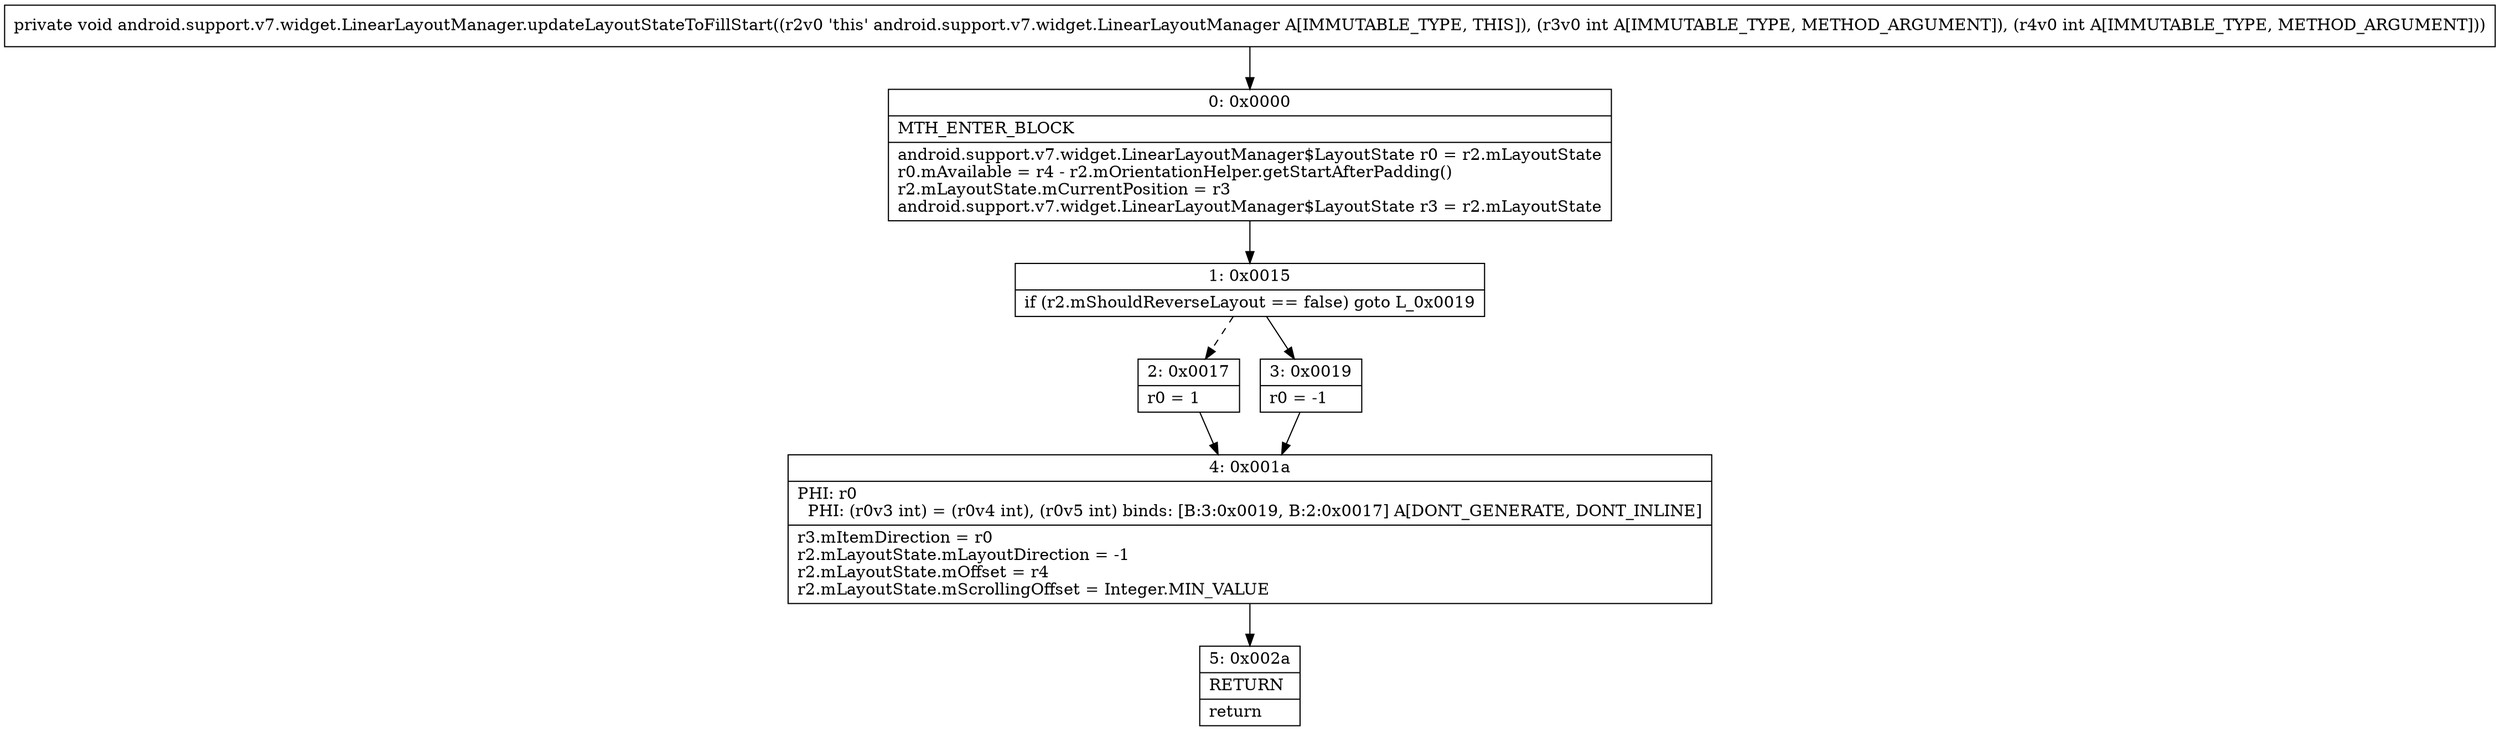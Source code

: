 digraph "CFG forandroid.support.v7.widget.LinearLayoutManager.updateLayoutStateToFillStart(II)V" {
Node_0 [shape=record,label="{0\:\ 0x0000|MTH_ENTER_BLOCK\l|android.support.v7.widget.LinearLayoutManager$LayoutState r0 = r2.mLayoutState\lr0.mAvailable = r4 \- r2.mOrientationHelper.getStartAfterPadding()\lr2.mLayoutState.mCurrentPosition = r3\landroid.support.v7.widget.LinearLayoutManager$LayoutState r3 = r2.mLayoutState\l}"];
Node_1 [shape=record,label="{1\:\ 0x0015|if (r2.mShouldReverseLayout == false) goto L_0x0019\l}"];
Node_2 [shape=record,label="{2\:\ 0x0017|r0 = 1\l}"];
Node_3 [shape=record,label="{3\:\ 0x0019|r0 = \-1\l}"];
Node_4 [shape=record,label="{4\:\ 0x001a|PHI: r0 \l  PHI: (r0v3 int) = (r0v4 int), (r0v5 int) binds: [B:3:0x0019, B:2:0x0017] A[DONT_GENERATE, DONT_INLINE]\l|r3.mItemDirection = r0\lr2.mLayoutState.mLayoutDirection = \-1\lr2.mLayoutState.mOffset = r4\lr2.mLayoutState.mScrollingOffset = Integer.MIN_VALUE\l}"];
Node_5 [shape=record,label="{5\:\ 0x002a|RETURN\l|return\l}"];
MethodNode[shape=record,label="{private void android.support.v7.widget.LinearLayoutManager.updateLayoutStateToFillStart((r2v0 'this' android.support.v7.widget.LinearLayoutManager A[IMMUTABLE_TYPE, THIS]), (r3v0 int A[IMMUTABLE_TYPE, METHOD_ARGUMENT]), (r4v0 int A[IMMUTABLE_TYPE, METHOD_ARGUMENT])) }"];
MethodNode -> Node_0;
Node_0 -> Node_1;
Node_1 -> Node_2[style=dashed];
Node_1 -> Node_3;
Node_2 -> Node_4;
Node_3 -> Node_4;
Node_4 -> Node_5;
}

